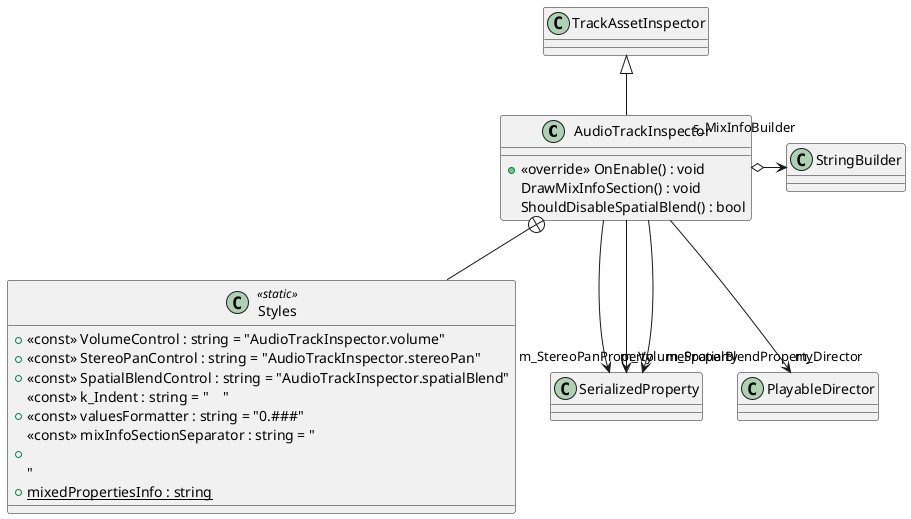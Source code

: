 @startuml
class AudioTrackInspector {
    + <<override>> OnEnable() : void
    DrawMixInfoSection() : void
    ShouldDisableSpatialBlend() : bool
}
class Styles <<static>> {
    + <<const>> VolumeControl : string = "AudioTrackInspector.volume"
    + <<const>> StereoPanControl : string = "AudioTrackInspector.stereoPan"
    + <<const>> SpatialBlendControl : string = "AudioTrackInspector.spatialBlend"
    <<const>> k_Indent : string = "    "
    + <<const>> valuesFormatter : string = "0.###"
    + <<const>> mixInfoSectionSeparator : string = "\n\n"
    + {static} mixedPropertiesInfo : string
}
TrackAssetInspector <|-- AudioTrackInspector
AudioTrackInspector o-> "s_MixInfoBuilder" StringBuilder
AudioTrackInspector --> "m_VolumeProperty" SerializedProperty
AudioTrackInspector --> "m_StereoPanProperty" SerializedProperty
AudioTrackInspector --> "m_SpatialBlendProperty" SerializedProperty
AudioTrackInspector --> "m_Director" PlayableDirector
AudioTrackInspector +-- Styles
@enduml
